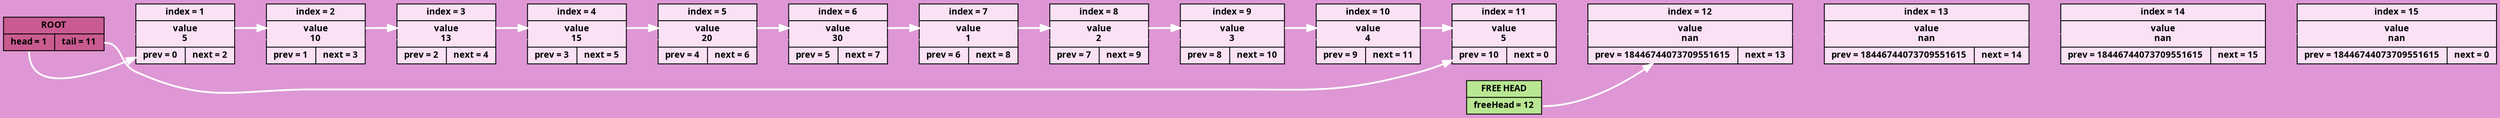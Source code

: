digraph
{
rankdir = LR;
node[shape = record, color = "#000000", fontname = "Fira Code Bold", fontsize = 10];
bgcolor = "#de97d4";
ROOT[style = "filled", fillcolor = "#c95b90", label = "ROOT|{<head>head = 1|<tail>tail = 11}"];
FREE_HEAD[style = "filled", fillcolor = "#b9e793", label = "FREE HEAD|<freeHead>freeHead = 12"];
CELL_1[style = "filled", fillcolor = "#fae1f6", label = "index = 1|value\n5|{prev = 0|next = 2}"];
CELL_2[style = "filled", fillcolor = "#fae1f6", label = "index = 2|value\n10|{prev = 1|next = 3}"];
CELL_3[style = "filled", fillcolor = "#fae1f6", label = "index = 3|value\n13|{prev = 2|next = 4}"];
CELL_4[style = "filled", fillcolor = "#fae1f6", label = "index = 4|value\n15|{prev = 3|next = 5}"];
CELL_5[style = "filled", fillcolor = "#fae1f6", label = "index = 5|value\n20|{prev = 4|next = 6}"];
CELL_6[style = "filled", fillcolor = "#fae1f6", label = "index = 6|value\n30|{prev = 5|next = 7}"];
CELL_7[style = "filled", fillcolor = "#fae1f6", label = "index = 7|value\n1|{prev = 6|next = 8}"];
CELL_8[style = "filled", fillcolor = "#fae1f6", label = "index = 8|value\n2|{prev = 7|next = 9}"];
CELL_9[style = "filled", fillcolor = "#fae1f6", label = "index = 9|value\n3|{prev = 8|next = 10}"];
CELL_10[style = "filled", fillcolor = "#fae1f6", label = "index = 10|value\n4|{prev = 9|next = 11}"];
CELL_11[style = "filled", fillcolor = "#fae1f6", label = "index = 11|value\n5|{prev = 10|next = 0}"];
CELL_12[style = "filled", fillcolor = "#fae1f6", label = "index = 12|value\nnan|{prev = 18446744073709551615|next = 13}"];
CELL_13[style = "filled", fillcolor = "#fae1f6", label = "index = 13|value\nnan|{prev = 18446744073709551615|next = 14}"];
CELL_14[style = "filled", fillcolor = "#fae1f6", label = "index = 14|value\nnan|{prev = 18446744073709551615|next = 15}"];
CELL_15[style = "filled", fillcolor = "#fae1f6", label = "index = 15|value\nnan|{prev = 18446744073709551615|next = 0}"];
ROOT->CELL_1->CELL_2->CELL_3->CELL_4->CELL_5->CELL_6->CELL_7->CELL_8->CELL_9->CELL_10->CELL_11->CELL_12->CELL_13->CELL_14->CELL_15 [weight = 1000000000, color = "#de97d4"];
ROOT:head->CELL_1 [style = "bold", color = white];
ROOT:tail->CELL_11 [style = "bold", color = white];
CELL_1->CELL_2->CELL_3->CELL_4->CELL_5->CELL_6->CELL_7->CELL_8->CELL_9->CELL_10->CELL_11[style = "bold", color = white];
FREE_HEAD:freeHead->CELL_12[style = "bold", color = white];
}
